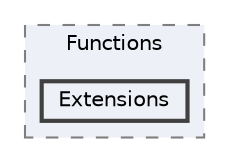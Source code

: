 digraph "src/BadScript2/Runtime/Interop/Functions/Extensions"
{
 // LATEX_PDF_SIZE
  bgcolor="transparent";
  edge [fontname=Helvetica,fontsize=10,labelfontname=Helvetica,labelfontsize=10];
  node [fontname=Helvetica,fontsize=10,shape=box,height=0.2,width=0.4];
  compound=true
  subgraph clusterdir_41cc881b8e51283218aa1648332a4a2b {
    graph [ bgcolor="#edf0f7", pencolor="grey50", label="Functions", fontname=Helvetica,fontsize=10 style="filled,dashed", URL="dir_41cc881b8e51283218aa1648332a4a2b.html",tooltip=""]
  dir_c0a83abef4a217b3fa833f6a57e2eaaa [label="Extensions", fillcolor="#edf0f7", color="grey25", style="filled,bold", URL="dir_c0a83abef4a217b3fa833f6a57e2eaaa.html",tooltip=""];
  }
}
